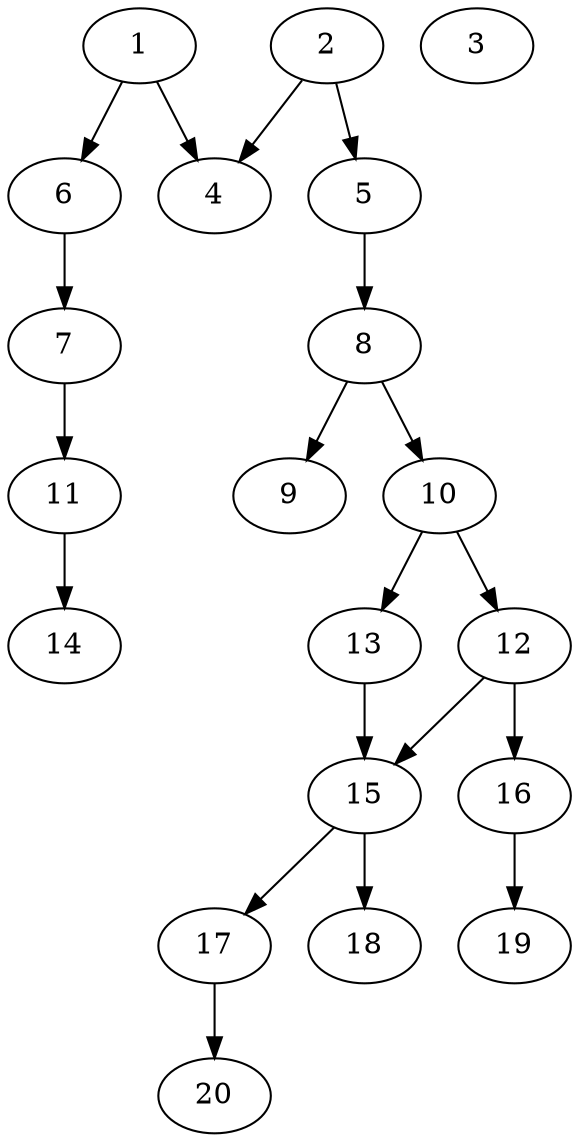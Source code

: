 // DAG (tier=2-normal, mode=data, n=20, ccr=0.446, fat=0.507, density=0.410, regular=0.589, jump=0.183, mindata=2097152, maxdata=16777216)
// DAG automatically generated by daggen at Sun Aug 24 16:33:34 2025
// /home/ermia/Project/Environments/daggen/bin/daggen --dot --ccr 0.446 --fat 0.507 --regular 0.589 --density 0.410 --jump 0.183 --mindata 2097152 --maxdata 16777216 -n 20 
digraph G {
  1 [size="244750817116195936", alpha="0.08", expect_size="122375408558097968"]
  1 -> 4 [size ="140943722283008"]
  1 -> 6 [size ="140943722283008"]
  2 [size="91737403898867584", alpha="0.04", expect_size="45868701949433792"]
  2 -> 4 [size ="1789340627763200"]
  2 -> 5 [size ="1789340627763200"]
  3 [size="220075802651539800064", alpha="0.01", expect_size="110037901325769900032"]
  4 [size="139520562656444416000", alpha="0.01", expect_size="69760281328222208000"]
  5 [size="52671207386295408", alpha="0.16", expect_size="26335603693147704"]
  5 -> 8 [size ="1998236520808448"]
  6 [size="20379734195318872", alpha="0.19", expect_size="10189867097659436"]
  6 -> 7 [size ="988256170672128"]
  7 [size="1756131063872547192832", alpha="0.03", expect_size="878065531936273596416"]
  7 -> 11 [size ="1164469015150592"]
  8 [size="43124497774263976", alpha="0.15", expect_size="21562248887131988"]
  8 -> 9 [size ="1022046557437952"]
  8 -> 10 [size ="1022046557437952"]
  9 [size="5273705480954850", alpha="0.01", expect_size="2636852740477425"]
  10 [size="9570166870606984", alpha="0.09", expect_size="4785083435303492"]
  10 -> 12 [size ="178894816673792"]
  10 -> 13 [size ="178894816673792"]
  11 [size="82870827087520432", alpha="0.20", expect_size="41435413543760216"]
  11 -> 14 [size ="1464068124704768"]
  12 [size="1237126933365004800", alpha="0.08", expect_size="618563466682502400"]
  12 -> 15 [size ="596277028978688"]
  12 -> 16 [size ="596277028978688"]
  13 [size="6506968733026213888", alpha="0.12", expect_size="3253484366513106944"]
  13 -> 15 [size ="2208306298880000"]
  14 [size="8247514633513892", alpha="0.17", expect_size="4123757316756946"]
  15 [size="14705222711963400", alpha="0.17", expect_size="7352611355981700"]
  15 -> 17 [size ="255604241203200"]
  15 -> 18 [size ="255604241203200"]
  16 [size="821203892690747392000", alpha="0.13", expect_size="410601946345373696000"]
  16 -> 19 [size ="701547885363200"]
  17 [size="8167744118913453", alpha="0.07", expect_size="4083872059456726"]
  17 -> 20 [size ="150522631815168"]
  18 [size="66391339538591880", alpha="0.08", expect_size="33195669769295940"]
  19 [size="3108331366501257838592", alpha="0.06", expect_size="1554165683250628919296"]
  20 [size="65100829324953280", alpha="0.18", expect_size="32550414662476640"]
}